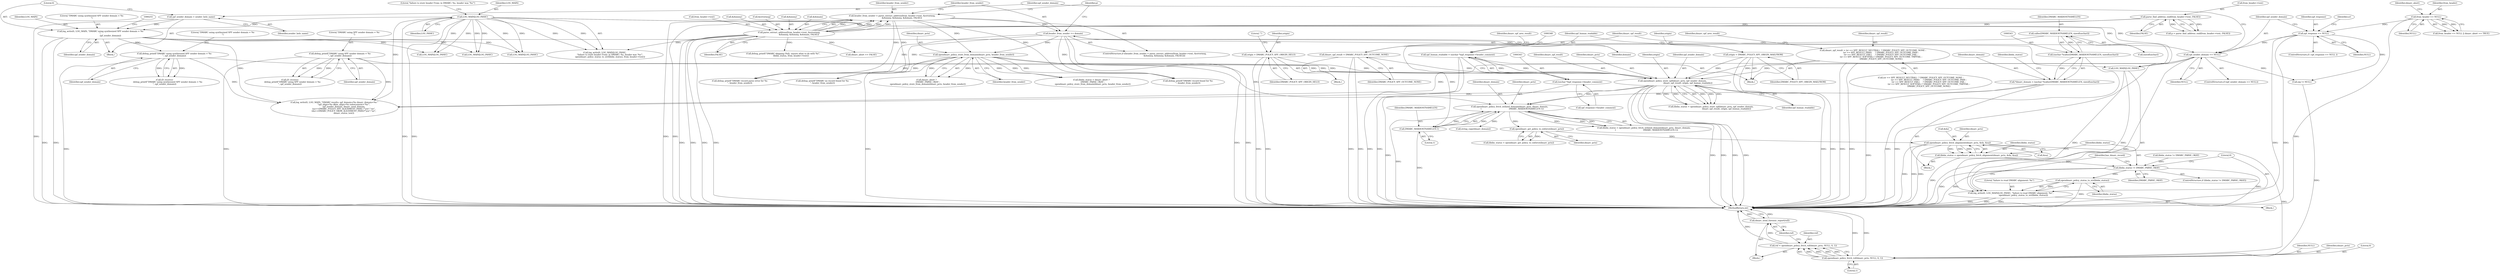 digraph "0_exim_5b7a7c051c9ab9ee7c924a611f90ef2be03e0ad0@API" {
"1000643" [label="(Call,opendmarc_policy_fetch_alignment(dmarc_pctx, &da, &sa))"];
"1000577" [label="(Call,opendmarc_get_policy_to_enforce(dmarc_pctx))"];
"1000550" [label="(Call,opendmarc_policy_fetch_utilized_domain(dmarc_pctx, dmarc_domain,\n        \t                                          DMARC_MAXHOSTNAMELEN-1))"];
"1000214" [label="(Call,opendmarc_policy_store_from_domain(dmarc_pctx, header_from_sender))"];
"1000184" [label="(Call,header_from_sender = parse_extract_address(from_header->text, &errormsg,\n                              &dummy, &dummy, &domain, FALSE))"];
"1000186" [label="(Call,parse_extract_address(from_header->text, &errormsg,\n                              &dummy, &dummy, &domain, FALSE))"];
"1000170" [label="(Call,parse_find_address_end(from_header->text, FALSE))"];
"1000199" [label="(Call,header_from_sender += domain)"];
"1000362" [label="(Call,opendmarc_policy_store_spf(dmarc_pctx, spf_sender_domain,\n                                                dmarc_spf_result, origin, spf_human_readable))"];
"1000349" [label="(Call,debug_printf(\"DMARC using SPF sender domain = %s\n\", spf_sender_domain))"];
"1000256" [label="(Call,debug_printf(\"DMARC using synthesized SPF sender domain = %s\n\", spf_sender_domain))"];
"1000249" [label="(Call,log_write(0, LOG_MAIN, \"DMARC using synthesized SPF sender domain = %s\n\",\n                               spf_sender_domain))"];
"1000224" [label="(Call,LOG_MAIN|LOG_PANIC)"];
"1000246" [label="(Call,spf_sender_domain = sender_helo_name)"];
"1000242" [label="(Call,spf_sender_domain == NULL)"];
"1000237" [label="(Call,spf_response == NULL)"];
"1000149" [label="(Call,from_header == NULL)"];
"1000259" [label="(Call,dmarc_spf_result = DMARC_POLICY_SPF_OUTCOME_NONE)"];
"1000276" [label="(Call,dmarc_spf_result = (sr == SPF_RESULT_NEUTRAL)  ? DMARC_POLICY_SPF_OUTCOME_NONE :\n                         (sr == SPF_RESULT_PASS)     ? DMARC_POLICY_SPF_OUTCOME_PASS :\n                         (sr == SPF_RESULT_FAIL)     ? DMARC_POLICY_SPF_OUTCOME_FAIL :\n                         (sr == SPF_RESULT_SOFTFAIL) ? DMARC_POLICY_SPF_OUTCOME_TMPFAIL :\n                         DMARC_POLICY_SPF_OUTCOME_NONE)"];
"1000337" [label="(Call,origin = DMARC_POLICY_SPF_ORIGIN_MAILFROM)"];
"1000265" [label="(Call,origin = DMARC_POLICY_SPF_ORIGIN_HELO)"];
"1000340" [label="(Call,spf_human_readable = (uschar *)spf_response->header_comment)"];
"1000342" [label="(Call,(uschar *)spf_response->header_comment)"];
"1000540" [label="(Call,*dmarc_domain = (uschar *)calloc(DMARC_MAXHOSTNAMELEN, sizeof(uschar)))"];
"1000542" [label="(Call,(uschar *)calloc(DMARC_MAXHOSTNAMELEN, sizeof(uschar)))"];
"1000544" [label="(Call,calloc(DMARC_MAXHOSTNAMELEN, sizeof(uschar)))"];
"1000553" [label="(Call,DMARC_MAXHOSTNAMELEN-1)"];
"1000641" [label="(Call,libdm_status = opendmarc_policy_fetch_alignment(dmarc_pctx, &da, &sa))"];
"1000650" [label="(Call,libdm_status != DMARC_PARSE_OKAY)"];
"1000660" [label="(Call,opendmarc_policy_status_to_str(libdm_status))"];
"1000654" [label="(Call,log_write(0, LOG_MAIN|LOG_PANIC, \"failure to read DMARC alignment: %s\",\n                                       opendmarc_policy_status_to_str(libdm_status)))"];
"1000691" [label="(Call,opendmarc_policy_fetch_ruf(dmarc_pctx, NULL, 0, 1))"];
"1000689" [label="(Call,ruf = opendmarc_policy_fetch_ruf(dmarc_pctx, NULL, 0, 1))"];
"1000696" [label="(Call,dmarc_send_forensic_report(ruf))"];
"1000651" [label="(Identifier,libdm_status)"];
"1000695" [label="(Literal,1)"];
"1000365" [label="(Identifier,dmarc_spf_result)"];
"1000690" [label="(Identifier,ruf)"];
"1000222" [label="(Call,log_write(0, LOG_MAIN|LOG_PANIC,\n                \"failure to store header From: in DMARC: %s, header was '%s'\",\n                opendmarc_policy_status_to_str(libdm_status), from_header->text))"];
"1000546" [label="(Call,sizeof(uschar))"];
"1000642" [label="(Identifier,libdm_status)"];
"1000216" [label="(Identifier,header_from_sender)"];
"1000200" [label="(Identifier,header_from_sender)"];
"1000341" [label="(Identifier,spf_human_readable)"];
"1000174" [label="(Identifier,FALSE)"];
"1000242" [label="(Call,spf_sender_domain == NULL)"];
"1000512" [label="(Call,debug_printf(\"DMARC record found for %s\n\", header_from_sender))"];
"1000187" [label="(Call,from_header->text)"];
"1000149" [label="(Call,from_header == NULL)"];
"1000541" [label="(Identifier,dmarc_domain)"];
"1000643" [label="(Call,opendmarc_policy_fetch_alignment(dmarc_pctx, &da, &sa))"];
"1000258" [label="(Identifier,spf_sender_domain)"];
"1000226" [label="(Identifier,LOG_PANIC)"];
"1000225" [label="(Identifier,LOG_MAIN)"];
"1000659" [label="(Literal,\"failure to read DMARC alignment: %s\")"];
"1000214" [label="(Call,opendmarc_policy_store_from_domain(dmarc_pctx, header_from_sender))"];
"1000356" [label="(Call,dmarc_abort == FALSE)"];
"1000647" [label="(Call,&sa)"];
"1000238" [label="(Identifier,spf_response)"];
"1000267" [label="(Identifier,DMARC_POLICY_SPF_ORIGIN_HELO)"];
"1000575" [label="(Call,libdm_status = opendmarc_get_policy_to_enforce(dmarc_pctx))"];
"1000692" [label="(Identifier,dmarc_pctx)"];
"1000650" [label="(Call,libdm_status != DMARC_PARSE_OKAY)"];
"1000367" [label="(Identifier,spf_human_readable)"];
"1000186" [label="(Call,parse_extract_address(from_header->text, &errormsg,\n                              &dummy, &dummy, &domain, FALSE))"];
"1000266" [label="(Identifier,origin)"];
"1000119" [label="(Block,)"];
"1000694" [label="(Literal,0)"];
"1000215" [label="(Identifier,dmarc_pctx)"];
"1000300" [label="(Identifier,dmarc_spf_ares_result)"];
"1000363" [label="(Identifier,dmarc_pctx)"];
"1000654" [label="(Call,log_write(0, LOG_MAIN|LOG_PANIC, \"failure to read DMARC alignment: %s\",\n                                       opendmarc_policy_status_to_str(libdm_status)))"];
"1000577" [label="(Call,opendmarc_get_policy_to_enforce(dmarc_pctx))"];
"1000661" [label="(Identifier,libdm_status)"];
"1000194" [label="(Call,&dummy)"];
"1000349" [label="(Call,debug_printf(\"DMARC using SPF sender domain = %s\n\", spf_sender_domain))"];
"1000644" [label="(Identifier,dmarc_pctx)"];
"1000697" [label="(Identifier,ruf)"];
"1000519" [label="(Call,debug_printf(\"DMARC record parse error for %s\n\", header_from_sender))"];
"1000563" [label="(Call,libdm_status != DMARC_PARSE_OKAY)"];
"1000270" [label="(Block,)"];
"1000236" [label="(ControlStructure,if ( spf_response == NULL ))"];
"1000253" [label="(Identifier,spf_sender_domain)"];
"1000664" [label="(Identifier,has_dmarc_record)"];
"1000251" [label="(Identifier,LOG_MAIN)"];
"1000272" [label="(Identifier,sr)"];
"1000698" [label="(MethodReturn,int)"];
"1000360" [label="(Call,libdm_status = opendmarc_policy_store_spf(dmarc_pctx, spf_sender_domain,\n                                                dmarc_spf_result, origin, spf_human_readable))"];
"1000689" [label="(Call,ruf = opendmarc_policy_fetch_ruf(dmarc_pctx, NULL, 0, 1))"];
"1000268" [label="(Literal,\"\")"];
"1000554" [label="(Identifier,DMARC_MAXHOSTNAMELEN)"];
"1000653" [label="(Block,)"];
"1000190" [label="(Call,&errormsg)"];
"1000148" [label="(Call,from_header == NULL || dmarc_abort == TRUE)"];
"1000256" [label="(Call,debug_printf(\"DMARC using synthesized SPF sender domain = %s\n\", spf_sender_domain))"];
"1000544" [label="(Call,calloc(DMARC_MAXHOSTNAMELEN, sizeof(uschar)))"];
"1000201" [label="(Identifier,domain)"];
"1000385" [label="(Call,sig != NULL)"];
"1000552" [label="(Identifier,dmarc_domain)"];
"1000184" [label="(Call,header_from_sender = parse_extract_address(from_header->text, &errormsg,\n                              &dummy, &dummy, &domain, FALSE))"];
"1000257" [label="(Literal,\"DMARC using synthesized SPF sender domain = %s\n\")"];
"1000693" [label="(Identifier,NULL)"];
"1000250" [label="(Literal,0)"];
"1000641" [label="(Call,libdm_status = opendmarc_policy_fetch_alignment(dmarc_pctx, &da, &sa))"];
"1000249" [label="(Call,log_write(0, LOG_MAIN, \"DMARC using synthesized SPF sender domain = %s\n\",\n                               spf_sender_domain))"];
"1000691" [label="(Call,opendmarc_policy_fetch_ruf(dmarc_pctx, NULL, 0, 1))"];
"1000239" [label="(Identifier,NULL)"];
"1000652" [label="(Identifier,DMARC_PARSE_OKAY)"];
"1000192" [label="(Call,&dummy)"];
"1000276" [label="(Call,dmarc_spf_result = (sr == SPF_RESULT_NEUTRAL)  ? DMARC_POLICY_SPF_OUTCOME_NONE :\n                         (sr == SPF_RESULT_PASS)     ? DMARC_POLICY_SPF_OUTCOME_PASS :\n                         (sr == SPF_RESULT_FAIL)     ? DMARC_POLICY_SPF_OUTCOME_FAIL :\n                         (sr == SPF_RESULT_SOFTFAIL) ? DMARC_POLICY_SPF_OUTCOME_TMPFAIL :\n                         DMARC_POLICY_SPF_OUTCOME_NONE)"];
"1000151" [label="(Identifier,NULL)"];
"1000667" [label="(Call,log_write(0, LOG_MAIN, \"DMARC results: spf_domain=%s dmarc_domain=%s \"\n                             \"spf_align=%s dkim_align=%s enforcement='%s'\",\n                             spf_sender_domain, dmarc_used_domain,\n                             (sa==DMARC_POLICY_SPF_ALIGNMENT_PASS) ?\"yes\":\"no\",\n                             (da==DMARC_POLICY_DKIM_ALIGNMENT_PASS)?\"yes\":\"no\",\n                             dmarc_status_text))"];
"1000260" [label="(Identifier,dmarc_spf_result)"];
"1000244" [label="(Identifier,NULL)"];
"1000277" [label="(Identifier,dmarc_spf_result)"];
"1000241" [label="(ControlStructure,if (spf_sender_domain == NULL))"];
"1000366" [label="(Identifier,origin)"];
"1000153" [label="(Identifier,dmarc_abort)"];
"1000569" [label="(Call,LOG_MAIN|LOG_PANIC)"];
"1000337" [label="(Call,origin = DMARC_POLICY_SPF_ORIGIN_MAILFROM)"];
"1000549" [label="(Identifier,libdm_status)"];
"1000362" [label="(Call,opendmarc_policy_store_spf(dmarc_pctx, spf_sender_domain,\n                                                dmarc_spf_result, origin, spf_human_readable))"];
"1000246" [label="(Call,spf_sender_domain = sender_helo_name)"];
"1000265" [label="(Call,origin = DMARC_POLICY_SPF_ORIGIN_HELO)"];
"1000550" [label="(Call,opendmarc_policy_fetch_utilized_domain(dmarc_pctx, dmarc_domain,\n        \t                                          DMARC_MAXHOSTNAMELEN-1))"];
"1000645" [label="(Call,&da)"];
"1000347" [label="(Call,(D_receive)\n        debug_printf(\"DMARC using SPF sender domain = %s\n\", spf_sender_domain))"];
"1000540" [label="(Call,*dmarc_domain = (uschar *)calloc(DMARC_MAXHOSTNAMELEN, sizeof(uschar)))"];
"1000338" [label="(Identifier,origin)"];
"1000666" [label="(Block,)"];
"1000655" [label="(Literal,0)"];
"1000150" [label="(Identifier,from_header)"];
"1000350" [label="(Literal,\"DMARC using SPF sender domain = %s\n\")"];
"1000245" [label="(Block,)"];
"1000502" [label="(Call,debug_printf(\"DMARC no record found for %s\n\", header_from_sender))"];
"1000224" [label="(Call,LOG_MAIN|LOG_PANIC)"];
"1000374" [label="(Call,LOG_MAIN|LOG_PANIC)"];
"1000351" [label="(Identifier,spf_sender_domain)"];
"1000204" [label="(Identifier,p)"];
"1000183" [label="(ControlStructure,if ((header_from_sender = parse_extract_address(from_header->text, &errormsg,\n                              &dummy, &dummy, &domain, FALSE))))"];
"1000198" [label="(Identifier,FALSE)"];
"1000247" [label="(Identifier,spf_sender_domain)"];
"1000553" [label="(Call,DMARC_MAXHOSTNAMELEN-1)"];
"1000340" [label="(Call,spf_human_readable = (uschar *)spf_response->header_comment)"];
"1000578" [label="(Identifier,dmarc_pctx)"];
"1000185" [label="(Identifier,header_from_sender)"];
"1000248" [label="(Identifier,sender_helo_name)"];
"1000263" [label="(Identifier,dmarc_spf_ares_result)"];
"1000344" [label="(Call,spf_response->header_comment)"];
"1000240" [label="(Block,)"];
"1000170" [label="(Call,parse_find_address_end(from_header->text, FALSE))"];
"1000168" [label="(Call,p = parse_find_address_end(from_header->text, FALSE))"];
"1000551" [label="(Identifier,dmarc_pctx)"];
"1000555" [label="(Literal,1)"];
"1000548" [label="(Call,libdm_status = opendmarc_policy_fetch_utilized_domain(dmarc_pctx, dmarc_domain,\n        \t                                          DMARC_MAXHOSTNAMELEN-1))"];
"1000254" [label="(Call,(D_receive)\n          debug_printf(\"DMARC using synthesized SPF sender domain = %s\n\", spf_sender_domain))"];
"1000545" [label="(Identifier,DMARC_MAXHOSTNAMELEN)"];
"1000339" [label="(Identifier,DMARC_POLICY_SPF_ORIGIN_MAILFROM)"];
"1000196" [label="(Call,&domain)"];
"1000656" [label="(Call,LOG_MAIN|LOG_PANIC)"];
"1000342" [label="(Call,(uschar *)spf_response->header_comment)"];
"1000199" [label="(Call,header_from_sender += domain)"];
"1000542" [label="(Call,(uschar *)calloc(DMARC_MAXHOSTNAMELEN, sizeof(uschar)))"];
"1000649" [label="(ControlStructure,if (libdm_status != DMARC_PARSE_OKAY))"];
"1000364" [label="(Identifier,spf_sender_domain)"];
"1000278" [label="(Call,(sr == SPF_RESULT_NEUTRAL)  ? DMARC_POLICY_SPF_OUTCOME_NONE :\n                         (sr == SPF_RESULT_PASS)     ? DMARC_POLICY_SPF_OUTCOME_PASS :\n                         (sr == SPF_RESULT_FAIL)     ? DMARC_POLICY_SPF_OUTCOME_FAIL :\n                         (sr == SPF_RESULT_SOFTFAIL) ? DMARC_POLICY_SPF_OUTCOME_TMPFAIL :\n                         DMARC_POLICY_SPF_OUTCOME_NONE)"];
"1000261" [label="(Identifier,DMARC_POLICY_SPF_OUTCOME_NONE)"];
"1000558" [label="(Call,string_copy(dmarc_domain))"];
"1000252" [label="(Literal,\"DMARC using synthesized SPF sender domain = %s\n\")"];
"1000434" [label="(Call,LOG_MAIN|LOG_PANIC)"];
"1000227" [label="(Literal,\"failure to store header From: in DMARC: %s, header was '%s'\")"];
"1000211" [label="(Call,dmarc_abort ?\n    DMARC_PARSE_OKAY :\n    opendmarc_policy_store_from_domain(dmarc_pctx, header_from_sender))"];
"1000237" [label="(Call,spf_response == NULL)"];
"1000171" [label="(Call,from_header->text)"];
"1000259" [label="(Call,dmarc_spf_result = DMARC_POLICY_SPF_OUTCOME_NONE)"];
"1000529" [label="(Call,debug_printf(\"DMARC skipping (%d), unsure what to do with %s\",\n                        libdm_status, from_header->text))"];
"1000209" [label="(Call,libdm_status = dmarc_abort ?\n    DMARC_PARSE_OKAY :\n    opendmarc_policy_store_from_domain(dmarc_pctx, header_from_sender))"];
"1000696" [label="(Call,dmarc_send_forensic_report(ruf))"];
"1000243" [label="(Identifier,spf_sender_domain)"];
"1000660" [label="(Call,opendmarc_policy_status_to_str(libdm_status))"];
"1000643" -> "1000641"  [label="AST: "];
"1000643" -> "1000647"  [label="CFG: "];
"1000644" -> "1000643"  [label="AST: "];
"1000645" -> "1000643"  [label="AST: "];
"1000647" -> "1000643"  [label="AST: "];
"1000641" -> "1000643"  [label="CFG: "];
"1000643" -> "1000698"  [label="DDG: "];
"1000643" -> "1000698"  [label="DDG: "];
"1000643" -> "1000698"  [label="DDG: "];
"1000643" -> "1000641"  [label="DDG: "];
"1000643" -> "1000641"  [label="DDG: "];
"1000643" -> "1000641"  [label="DDG: "];
"1000577" -> "1000643"  [label="DDG: "];
"1000643" -> "1000691"  [label="DDG: "];
"1000577" -> "1000575"  [label="AST: "];
"1000577" -> "1000578"  [label="CFG: "];
"1000578" -> "1000577"  [label="AST: "];
"1000575" -> "1000577"  [label="CFG: "];
"1000577" -> "1000575"  [label="DDG: "];
"1000550" -> "1000577"  [label="DDG: "];
"1000550" -> "1000548"  [label="AST: "];
"1000550" -> "1000553"  [label="CFG: "];
"1000551" -> "1000550"  [label="AST: "];
"1000552" -> "1000550"  [label="AST: "];
"1000553" -> "1000550"  [label="AST: "];
"1000548" -> "1000550"  [label="CFG: "];
"1000550" -> "1000698"  [label="DDG: "];
"1000550" -> "1000548"  [label="DDG: "];
"1000550" -> "1000548"  [label="DDG: "];
"1000550" -> "1000548"  [label="DDG: "];
"1000214" -> "1000550"  [label="DDG: "];
"1000362" -> "1000550"  [label="DDG: "];
"1000540" -> "1000550"  [label="DDG: "];
"1000553" -> "1000550"  [label="DDG: "];
"1000553" -> "1000550"  [label="DDG: "];
"1000550" -> "1000558"  [label="DDG: "];
"1000214" -> "1000211"  [label="AST: "];
"1000214" -> "1000216"  [label="CFG: "];
"1000215" -> "1000214"  [label="AST: "];
"1000216" -> "1000214"  [label="AST: "];
"1000211" -> "1000214"  [label="CFG: "];
"1000214" -> "1000698"  [label="DDG: "];
"1000214" -> "1000209"  [label="DDG: "];
"1000214" -> "1000209"  [label="DDG: "];
"1000214" -> "1000211"  [label="DDG: "];
"1000214" -> "1000211"  [label="DDG: "];
"1000184" -> "1000214"  [label="DDG: "];
"1000199" -> "1000214"  [label="DDG: "];
"1000214" -> "1000362"  [label="DDG: "];
"1000214" -> "1000502"  [label="DDG: "];
"1000214" -> "1000512"  [label="DDG: "];
"1000214" -> "1000519"  [label="DDG: "];
"1000184" -> "1000183"  [label="AST: "];
"1000184" -> "1000186"  [label="CFG: "];
"1000185" -> "1000184"  [label="AST: "];
"1000186" -> "1000184"  [label="AST: "];
"1000200" -> "1000184"  [label="CFG: "];
"1000204" -> "1000184"  [label="CFG: "];
"1000184" -> "1000698"  [label="DDG: "];
"1000184" -> "1000698"  [label="DDG: "];
"1000186" -> "1000184"  [label="DDG: "];
"1000186" -> "1000184"  [label="DDG: "];
"1000186" -> "1000184"  [label="DDG: "];
"1000186" -> "1000184"  [label="DDG: "];
"1000186" -> "1000184"  [label="DDG: "];
"1000184" -> "1000199"  [label="DDG: "];
"1000184" -> "1000502"  [label="DDG: "];
"1000184" -> "1000512"  [label="DDG: "];
"1000184" -> "1000519"  [label="DDG: "];
"1000186" -> "1000198"  [label="CFG: "];
"1000187" -> "1000186"  [label="AST: "];
"1000190" -> "1000186"  [label="AST: "];
"1000192" -> "1000186"  [label="AST: "];
"1000194" -> "1000186"  [label="AST: "];
"1000196" -> "1000186"  [label="AST: "];
"1000198" -> "1000186"  [label="AST: "];
"1000186" -> "1000698"  [label="DDG: "];
"1000186" -> "1000698"  [label="DDG: "];
"1000186" -> "1000698"  [label="DDG: "];
"1000186" -> "1000698"  [label="DDG: "];
"1000170" -> "1000186"  [label="DDG: "];
"1000170" -> "1000186"  [label="DDG: "];
"1000186" -> "1000222"  [label="DDG: "];
"1000186" -> "1000356"  [label="DDG: "];
"1000186" -> "1000529"  [label="DDG: "];
"1000170" -> "1000168"  [label="AST: "];
"1000170" -> "1000174"  [label="CFG: "];
"1000171" -> "1000170"  [label="AST: "];
"1000174" -> "1000170"  [label="AST: "];
"1000168" -> "1000170"  [label="CFG: "];
"1000170" -> "1000168"  [label="DDG: "];
"1000170" -> "1000168"  [label="DDG: "];
"1000199" -> "1000183"  [label="AST: "];
"1000199" -> "1000201"  [label="CFG: "];
"1000200" -> "1000199"  [label="AST: "];
"1000201" -> "1000199"  [label="AST: "];
"1000204" -> "1000199"  [label="CFG: "];
"1000199" -> "1000698"  [label="DDG: "];
"1000199" -> "1000698"  [label="DDG: "];
"1000199" -> "1000502"  [label="DDG: "];
"1000199" -> "1000512"  [label="DDG: "];
"1000199" -> "1000519"  [label="DDG: "];
"1000362" -> "1000360"  [label="AST: "];
"1000362" -> "1000367"  [label="CFG: "];
"1000363" -> "1000362"  [label="AST: "];
"1000364" -> "1000362"  [label="AST: "];
"1000365" -> "1000362"  [label="AST: "];
"1000366" -> "1000362"  [label="AST: "];
"1000367" -> "1000362"  [label="AST: "];
"1000360" -> "1000362"  [label="CFG: "];
"1000362" -> "1000698"  [label="DDG: "];
"1000362" -> "1000698"  [label="DDG: "];
"1000362" -> "1000698"  [label="DDG: "];
"1000362" -> "1000698"  [label="DDG: "];
"1000362" -> "1000360"  [label="DDG: "];
"1000362" -> "1000360"  [label="DDG: "];
"1000362" -> "1000360"  [label="DDG: "];
"1000362" -> "1000360"  [label="DDG: "];
"1000362" -> "1000360"  [label="DDG: "];
"1000349" -> "1000362"  [label="DDG: "];
"1000256" -> "1000362"  [label="DDG: "];
"1000242" -> "1000362"  [label="DDG: "];
"1000259" -> "1000362"  [label="DDG: "];
"1000276" -> "1000362"  [label="DDG: "];
"1000337" -> "1000362"  [label="DDG: "];
"1000265" -> "1000362"  [label="DDG: "];
"1000340" -> "1000362"  [label="DDG: "];
"1000362" -> "1000667"  [label="DDG: "];
"1000349" -> "1000347"  [label="AST: "];
"1000349" -> "1000351"  [label="CFG: "];
"1000350" -> "1000349"  [label="AST: "];
"1000351" -> "1000349"  [label="AST: "];
"1000347" -> "1000349"  [label="CFG: "];
"1000349" -> "1000698"  [label="DDG: "];
"1000349" -> "1000347"  [label="DDG: "];
"1000349" -> "1000347"  [label="DDG: "];
"1000349" -> "1000667"  [label="DDG: "];
"1000256" -> "1000254"  [label="AST: "];
"1000256" -> "1000258"  [label="CFG: "];
"1000257" -> "1000256"  [label="AST: "];
"1000258" -> "1000256"  [label="AST: "];
"1000254" -> "1000256"  [label="CFG: "];
"1000256" -> "1000698"  [label="DDG: "];
"1000256" -> "1000254"  [label="DDG: "];
"1000256" -> "1000254"  [label="DDG: "];
"1000249" -> "1000256"  [label="DDG: "];
"1000256" -> "1000667"  [label="DDG: "];
"1000249" -> "1000245"  [label="AST: "];
"1000249" -> "1000253"  [label="CFG: "];
"1000250" -> "1000249"  [label="AST: "];
"1000251" -> "1000249"  [label="AST: "];
"1000252" -> "1000249"  [label="AST: "];
"1000253" -> "1000249"  [label="AST: "];
"1000255" -> "1000249"  [label="CFG: "];
"1000249" -> "1000698"  [label="DDG: "];
"1000249" -> "1000698"  [label="DDG: "];
"1000224" -> "1000249"  [label="DDG: "];
"1000246" -> "1000249"  [label="DDG: "];
"1000249" -> "1000374"  [label="DDG: "];
"1000249" -> "1000434"  [label="DDG: "];
"1000249" -> "1000569"  [label="DDG: "];
"1000249" -> "1000656"  [label="DDG: "];
"1000249" -> "1000667"  [label="DDG: "];
"1000224" -> "1000222"  [label="AST: "];
"1000224" -> "1000226"  [label="CFG: "];
"1000225" -> "1000224"  [label="AST: "];
"1000226" -> "1000224"  [label="AST: "];
"1000227" -> "1000224"  [label="CFG: "];
"1000224" -> "1000698"  [label="DDG: "];
"1000224" -> "1000698"  [label="DDG: "];
"1000224" -> "1000222"  [label="DDG: "];
"1000224" -> "1000222"  [label="DDG: "];
"1000224" -> "1000374"  [label="DDG: "];
"1000224" -> "1000374"  [label="DDG: "];
"1000224" -> "1000434"  [label="DDG: "];
"1000224" -> "1000434"  [label="DDG: "];
"1000224" -> "1000569"  [label="DDG: "];
"1000224" -> "1000569"  [label="DDG: "];
"1000224" -> "1000656"  [label="DDG: "];
"1000224" -> "1000656"  [label="DDG: "];
"1000224" -> "1000667"  [label="DDG: "];
"1000246" -> "1000245"  [label="AST: "];
"1000246" -> "1000248"  [label="CFG: "];
"1000247" -> "1000246"  [label="AST: "];
"1000248" -> "1000246"  [label="AST: "];
"1000250" -> "1000246"  [label="CFG: "];
"1000246" -> "1000698"  [label="DDG: "];
"1000242" -> "1000241"  [label="AST: "];
"1000242" -> "1000244"  [label="CFG: "];
"1000243" -> "1000242"  [label="AST: "];
"1000244" -> "1000242"  [label="AST: "];
"1000247" -> "1000242"  [label="CFG: "];
"1000260" -> "1000242"  [label="CFG: "];
"1000242" -> "1000698"  [label="DDG: "];
"1000242" -> "1000698"  [label="DDG: "];
"1000237" -> "1000242"  [label="DDG: "];
"1000242" -> "1000385"  [label="DDG: "];
"1000242" -> "1000667"  [label="DDG: "];
"1000237" -> "1000236"  [label="AST: "];
"1000237" -> "1000239"  [label="CFG: "];
"1000238" -> "1000237"  [label="AST: "];
"1000239" -> "1000237"  [label="AST: "];
"1000243" -> "1000237"  [label="CFG: "];
"1000272" -> "1000237"  [label="CFG: "];
"1000237" -> "1000698"  [label="DDG: "];
"1000237" -> "1000698"  [label="DDG: "];
"1000149" -> "1000237"  [label="DDG: "];
"1000237" -> "1000385"  [label="DDG: "];
"1000149" -> "1000148"  [label="AST: "];
"1000149" -> "1000151"  [label="CFG: "];
"1000150" -> "1000149"  [label="AST: "];
"1000151" -> "1000149"  [label="AST: "];
"1000153" -> "1000149"  [label="CFG: "];
"1000148" -> "1000149"  [label="CFG: "];
"1000149" -> "1000698"  [label="DDG: "];
"1000149" -> "1000148"  [label="DDG: "];
"1000149" -> "1000148"  [label="DDG: "];
"1000259" -> "1000240"  [label="AST: "];
"1000259" -> "1000261"  [label="CFG: "];
"1000260" -> "1000259"  [label="AST: "];
"1000261" -> "1000259"  [label="AST: "];
"1000263" -> "1000259"  [label="CFG: "];
"1000259" -> "1000698"  [label="DDG: "];
"1000259" -> "1000698"  [label="DDG: "];
"1000276" -> "1000270"  [label="AST: "];
"1000276" -> "1000278"  [label="CFG: "];
"1000277" -> "1000276"  [label="AST: "];
"1000278" -> "1000276"  [label="AST: "];
"1000300" -> "1000276"  [label="CFG: "];
"1000276" -> "1000698"  [label="DDG: "];
"1000276" -> "1000698"  [label="DDG: "];
"1000337" -> "1000270"  [label="AST: "];
"1000337" -> "1000339"  [label="CFG: "];
"1000338" -> "1000337"  [label="AST: "];
"1000339" -> "1000337"  [label="AST: "];
"1000341" -> "1000337"  [label="CFG: "];
"1000337" -> "1000698"  [label="DDG: "];
"1000337" -> "1000698"  [label="DDG: "];
"1000265" -> "1000240"  [label="AST: "];
"1000265" -> "1000267"  [label="CFG: "];
"1000266" -> "1000265"  [label="AST: "];
"1000267" -> "1000265"  [label="AST: "];
"1000268" -> "1000265"  [label="CFG: "];
"1000265" -> "1000698"  [label="DDG: "];
"1000265" -> "1000698"  [label="DDG: "];
"1000340" -> "1000270"  [label="AST: "];
"1000340" -> "1000342"  [label="CFG: "];
"1000341" -> "1000340"  [label="AST: "];
"1000342" -> "1000340"  [label="AST: "];
"1000348" -> "1000340"  [label="CFG: "];
"1000340" -> "1000698"  [label="DDG: "];
"1000340" -> "1000698"  [label="DDG: "];
"1000342" -> "1000340"  [label="DDG: "];
"1000342" -> "1000344"  [label="CFG: "];
"1000343" -> "1000342"  [label="AST: "];
"1000344" -> "1000342"  [label="AST: "];
"1000342" -> "1000698"  [label="DDG: "];
"1000540" -> "1000119"  [label="AST: "];
"1000540" -> "1000542"  [label="CFG: "];
"1000541" -> "1000540"  [label="AST: "];
"1000542" -> "1000540"  [label="AST: "];
"1000549" -> "1000540"  [label="CFG: "];
"1000540" -> "1000698"  [label="DDG: "];
"1000542" -> "1000540"  [label="DDG: "];
"1000542" -> "1000544"  [label="CFG: "];
"1000543" -> "1000542"  [label="AST: "];
"1000544" -> "1000542"  [label="AST: "];
"1000542" -> "1000698"  [label="DDG: "];
"1000544" -> "1000542"  [label="DDG: "];
"1000544" -> "1000546"  [label="CFG: "];
"1000545" -> "1000544"  [label="AST: "];
"1000546" -> "1000544"  [label="AST: "];
"1000544" -> "1000553"  [label="DDG: "];
"1000553" -> "1000555"  [label="CFG: "];
"1000554" -> "1000553"  [label="AST: "];
"1000555" -> "1000553"  [label="AST: "];
"1000553" -> "1000698"  [label="DDG: "];
"1000641" -> "1000119"  [label="AST: "];
"1000642" -> "1000641"  [label="AST: "];
"1000651" -> "1000641"  [label="CFG: "];
"1000641" -> "1000698"  [label="DDG: "];
"1000641" -> "1000650"  [label="DDG: "];
"1000650" -> "1000649"  [label="AST: "];
"1000650" -> "1000652"  [label="CFG: "];
"1000651" -> "1000650"  [label="AST: "];
"1000652" -> "1000650"  [label="AST: "];
"1000655" -> "1000650"  [label="CFG: "];
"1000664" -> "1000650"  [label="CFG: "];
"1000650" -> "1000698"  [label="DDG: "];
"1000650" -> "1000698"  [label="DDG: "];
"1000650" -> "1000698"  [label="DDG: "];
"1000563" -> "1000650"  [label="DDG: "];
"1000650" -> "1000660"  [label="DDG: "];
"1000660" -> "1000654"  [label="AST: "];
"1000660" -> "1000661"  [label="CFG: "];
"1000661" -> "1000660"  [label="AST: "];
"1000654" -> "1000660"  [label="CFG: "];
"1000660" -> "1000698"  [label="DDG: "];
"1000660" -> "1000654"  [label="DDG: "];
"1000654" -> "1000653"  [label="AST: "];
"1000655" -> "1000654"  [label="AST: "];
"1000656" -> "1000654"  [label="AST: "];
"1000659" -> "1000654"  [label="AST: "];
"1000664" -> "1000654"  [label="CFG: "];
"1000654" -> "1000698"  [label="DDG: "];
"1000654" -> "1000698"  [label="DDG: "];
"1000654" -> "1000698"  [label="DDG: "];
"1000656" -> "1000654"  [label="DDG: "];
"1000656" -> "1000654"  [label="DDG: "];
"1000691" -> "1000689"  [label="AST: "];
"1000691" -> "1000695"  [label="CFG: "];
"1000692" -> "1000691"  [label="AST: "];
"1000693" -> "1000691"  [label="AST: "];
"1000694" -> "1000691"  [label="AST: "];
"1000695" -> "1000691"  [label="AST: "];
"1000689" -> "1000691"  [label="CFG: "];
"1000691" -> "1000698"  [label="DDG: "];
"1000691" -> "1000698"  [label="DDG: "];
"1000691" -> "1000689"  [label="DDG: "];
"1000691" -> "1000689"  [label="DDG: "];
"1000691" -> "1000689"  [label="DDG: "];
"1000691" -> "1000689"  [label="DDG: "];
"1000385" -> "1000691"  [label="DDG: "];
"1000689" -> "1000666"  [label="AST: "];
"1000690" -> "1000689"  [label="AST: "];
"1000697" -> "1000689"  [label="CFG: "];
"1000689" -> "1000698"  [label="DDG: "];
"1000689" -> "1000696"  [label="DDG: "];
"1000696" -> "1000666"  [label="AST: "];
"1000696" -> "1000697"  [label="CFG: "];
"1000697" -> "1000696"  [label="AST: "];
"1000698" -> "1000696"  [label="CFG: "];
"1000696" -> "1000698"  [label="DDG: "];
"1000696" -> "1000698"  [label="DDG: "];
}
